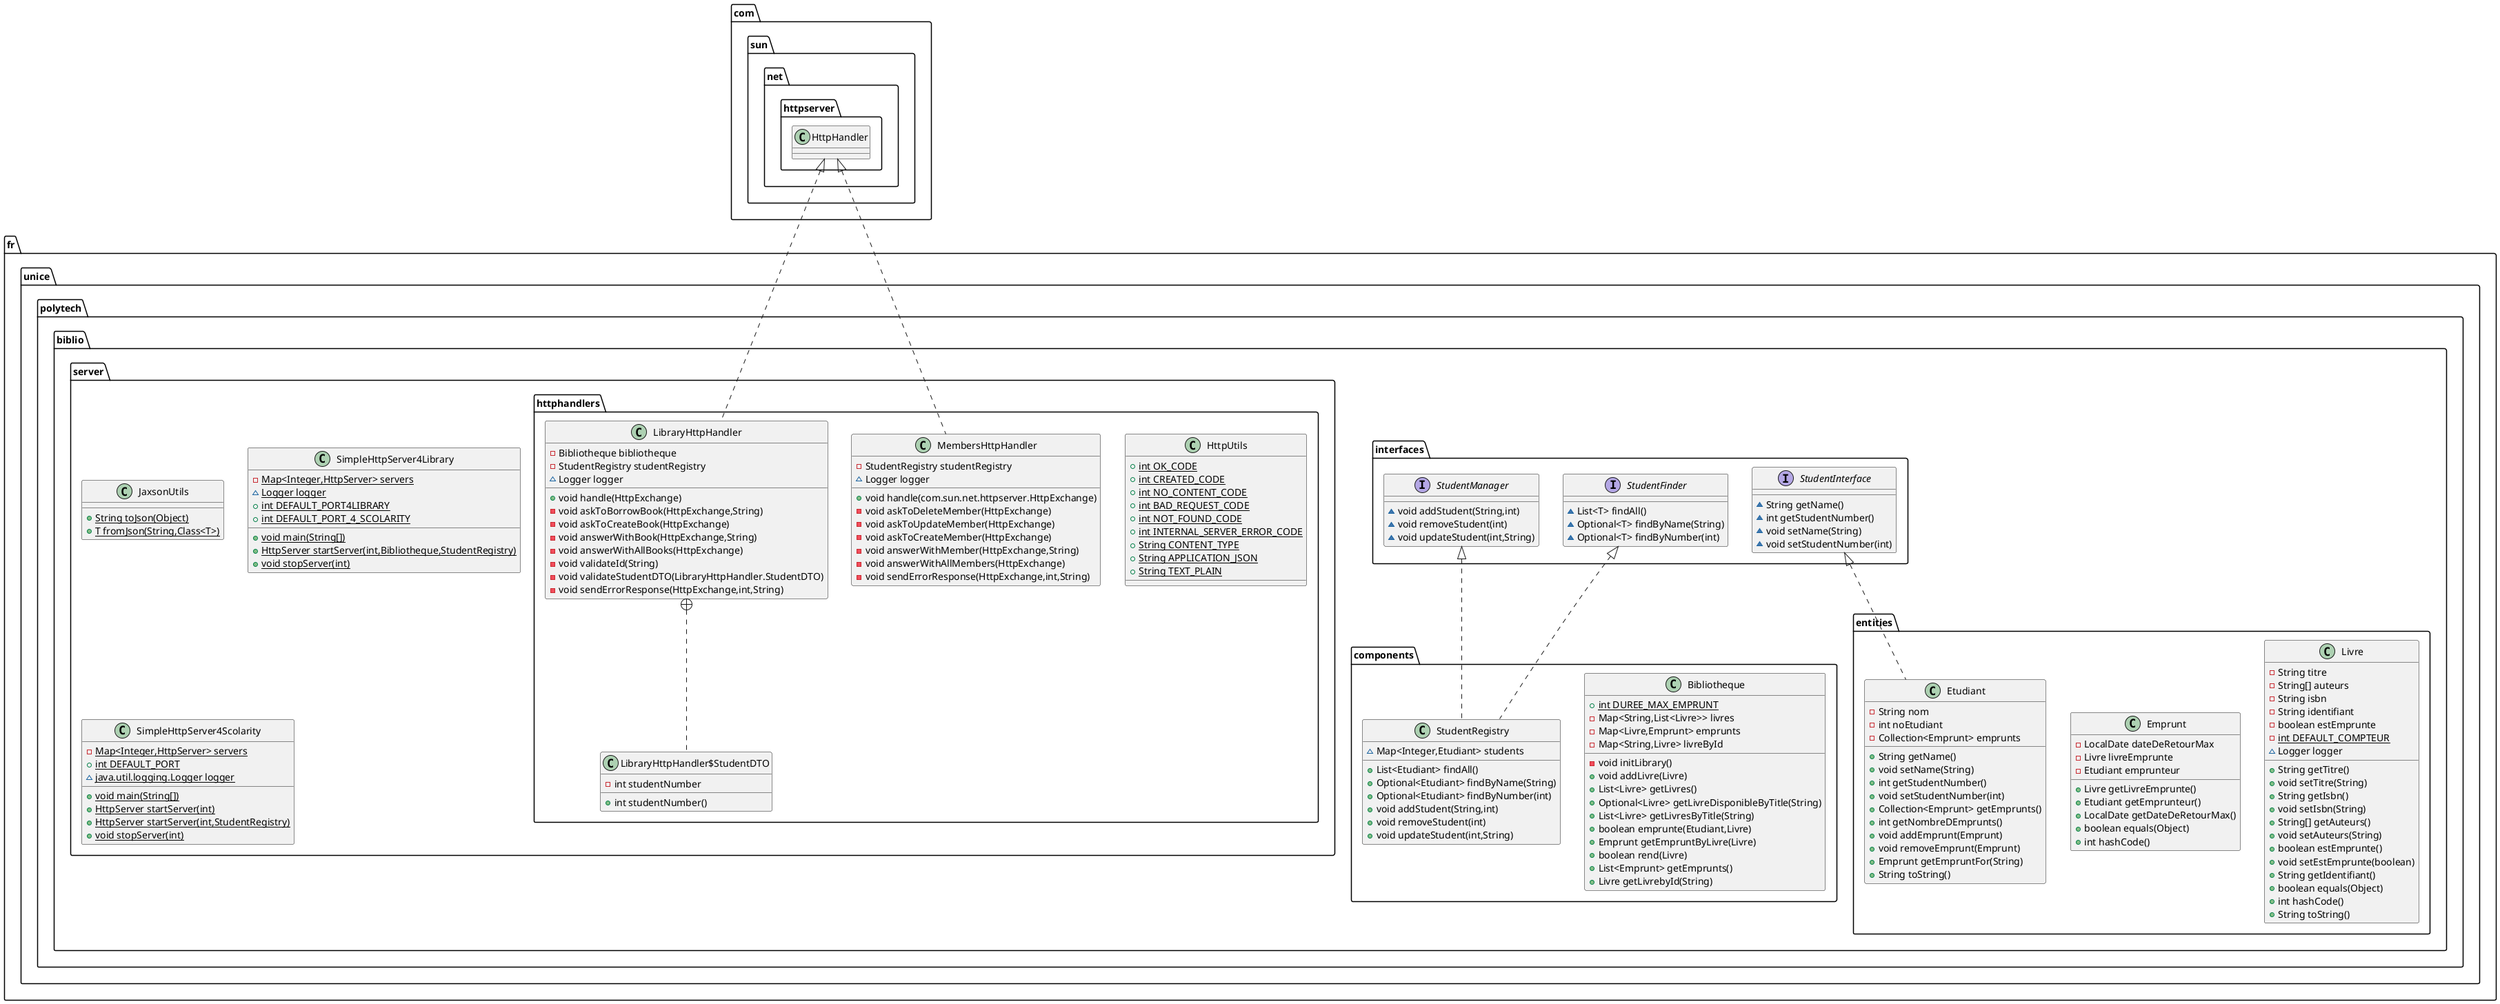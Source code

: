 @startuml
interface fr.unice.polytech.biblio.interfaces.StudentFinder {
~ List<T> findAll()
~ Optional<T> findByName(String)
~ Optional<T> findByNumber(int)
}

class fr.unice.polytech.biblio.server.JaxsonUtils {
+ {static} String toJson(Object)
+ {static} T fromJson(String,Class<T>)
}

class fr.unice.polytech.biblio.components.Bibliotheque {
+ {static} int DUREE_MAX_EMPRUNT
- Map<String,List<Livre>> livres
- Map<Livre,Emprunt> emprunts
- Map<String,Livre> livreById
- void initLibrary()
+ void addLivre(Livre)
+ List<Livre> getLivres()
+ Optional<Livre> getLivreDisponibleByTitle(String)
+ List<Livre> getLivresByTitle(String)
+ boolean emprunte(Etudiant,Livre)
+ Emprunt getEmpruntByLivre(Livre)
+ boolean rend(Livre)
+ List<Emprunt> getEmprunts()
+ Livre getLivrebyId(String)
}


class fr.unice.polytech.biblio.server.SimpleHttpServer4Library {
- {static} Map<Integer,HttpServer> servers
~ {static} Logger logger
+ {static} int DEFAULT_PORT4LIBRARY
+ {static} int DEFAULT_PORT_4_SCOLARITY
+ {static} void main(String[])
+ {static} HttpServer startServer(int,Bibliotheque,StudentRegistry)
+ {static} void stopServer(int)
}


class fr.unice.polytech.biblio.server.httphandlers.HttpUtils {
+ {static} int OK_CODE
+ {static} int CREATED_CODE
+ {static} int NO_CONTENT_CODE
+ {static} int BAD_REQUEST_CODE
+ {static} int NOT_FOUND_CODE
+ {static} int INTERNAL_SERVER_ERROR_CODE
+ {static} String CONTENT_TYPE
+ {static} String APPLICATION_JSON
+ {static} String TEXT_PLAIN
}

interface fr.unice.polytech.biblio.interfaces.StudentManager {
~ void addStudent(String,int)
~ void removeStudent(int)
~ void updateStudent(int,String)
}

class fr.unice.polytech.biblio.components.StudentRegistry {
~ Map<Integer,Etudiant> students
+ List<Etudiant> findAll()
+ Optional<Etudiant> findByName(String)
+ Optional<Etudiant> findByNumber(int)
+ void addStudent(String,int)
+ void removeStudent(int)
+ void updateStudent(int,String)
}


class fr.unice.polytech.biblio.entities.Livre {
- String titre
- String[] auteurs
- String isbn
- String identifiant
- boolean estEmprunte
- {static} int DEFAULT_COMPTEUR
~ Logger logger
+ String getTitre()
+ void setTitre(String)
+ String getIsbn()
+ void setIsbn(String)
+ String[] getAuteurs()
+ void setAuteurs(String)
+ boolean estEmprunte()
+ void setEstEmprunte(boolean)
+ String getIdentifiant()
+ boolean equals(Object)
+ int hashCode()
+ String toString()
}


class fr.unice.polytech.biblio.server.SimpleHttpServer4Scolarity {
- {static} Map<Integer,HttpServer> servers
+ {static} int DEFAULT_PORT
~ {static} java.util.logging.Logger logger
+ {static} void main(String[])
+ {static} HttpServer startServer(int)
+ {static} HttpServer startServer(int,StudentRegistry)
+ {static} void stopServer(int)
}


class fr.unice.polytech.biblio.entities.Emprunt {
- LocalDate dateDeRetourMax
- Livre livreEmprunte
- Etudiant emprunteur
+ Livre getLivreEmprunte()
+ Etudiant getEmprunteur()
+ LocalDate getDateDeRetourMax()
+ boolean equals(Object)
+ int hashCode()
}


class fr.unice.polytech.biblio.server.httphandlers.MembersHttpHandler {
- StudentRegistry studentRegistry
~ Logger logger
+ void handle(com.sun.net.httpserver.HttpExchange)
- void askToDeleteMember(HttpExchange)
- void askToUpdateMember(HttpExchange)
- void askToCreateMember(HttpExchange)
- void answerWithMember(HttpExchange,String)
- void answerWithAllMembers(HttpExchange)
- void sendErrorResponse(HttpExchange,int,String)
}


class fr.unice.polytech.biblio.server.httphandlers.LibraryHttpHandler {
- Bibliotheque bibliotheque
- StudentRegistry studentRegistry
~ Logger logger
+ void handle(HttpExchange)
- void askToBorrowBook(HttpExchange,String)
- void askToCreateBook(HttpExchange)
- void answerWithBook(HttpExchange,String)
- void answerWithAllBooks(HttpExchange)
- void validateId(String)
- void validateStudentDTO(LibraryHttpHandler.StudentDTO)
- void sendErrorResponse(HttpExchange,int,String)
}


class fr.unice.polytech.biblio.server.httphandlers.LibraryHttpHandler$StudentDTO {
- int studentNumber
+ int studentNumber()
}


class fr.unice.polytech.biblio.entities.Etudiant {
- String nom
- int noEtudiant
- Collection<Emprunt> emprunts
+ String getName()
+ void setName(String)
+ int getStudentNumber()
+ void setStudentNumber(int)
+ Collection<Emprunt> getEmprunts()
+ int getNombreDEmprunts()
+ void addEmprunt(Emprunt)
+ void removeEmprunt(Emprunt)
+ Emprunt getEmpruntFor(String)
+ String toString()
}


interface fr.unice.polytech.biblio.interfaces.StudentInterface {
~ String getName()
~ int getStudentNumber()
~ void setName(String)
~ void setStudentNumber(int)
}



fr.unice.polytech.biblio.interfaces.StudentManager <|.. fr.unice.polytech.biblio.components.StudentRegistry
fr.unice.polytech.biblio.interfaces.StudentFinder <|.. fr.unice.polytech.biblio.components.StudentRegistry
com.sun.net.httpserver.HttpHandler <|.. fr.unice.polytech.biblio.server.httphandlers.MembersHttpHandler
com.sun.net.httpserver.HttpHandler <|.. fr.unice.polytech.biblio.server.httphandlers.LibraryHttpHandler
fr.unice.polytech.biblio.server.httphandlers.LibraryHttpHandler +.. fr.unice.polytech.biblio.server.httphandlers.LibraryHttpHandler$StudentDTO
fr.unice.polytech.biblio.interfaces.StudentInterface <|.. fr.unice.polytech.biblio.entities.Etudiant
@enduml